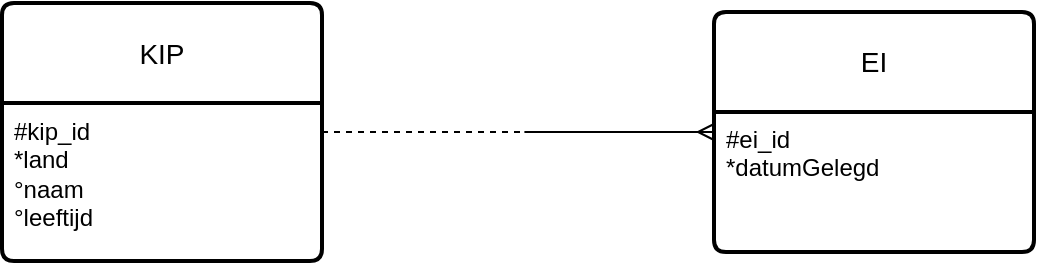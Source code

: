 <mxfile version="21.0.6" type="github">
  <diagram name="Page-1" id="12FBqvZVIyKujBhppzVr">
    <mxGraphModel dx="724" dy="376" grid="0" gridSize="10" guides="1" tooltips="1" connect="1" arrows="1" fold="1" page="1" pageScale="1" pageWidth="827" pageHeight="1169" math="0" shadow="0">
      <root>
        <mxCell id="0" />
        <mxCell id="1" parent="0" />
        <mxCell id="VJBKhlAJXeaNPZMT-unQ-5" style="edgeStyle=orthogonalEdgeStyle;rounded=0;orthogonalLoop=1;jettySize=auto;html=1;endArrow=none;endFill=0;dashed=1;" edge="1" parent="1" source="VJBKhlAJXeaNPZMT-unQ-1">
          <mxGeometry relative="1" as="geometry">
            <mxPoint x="343" y="320" as="targetPoint" />
          </mxGeometry>
        </mxCell>
        <mxCell id="VJBKhlAJXeaNPZMT-unQ-1" value="KIP" style="swimlane;childLayout=stackLayout;horizontal=1;startSize=50;horizontalStack=0;rounded=1;fontSize=14;fontStyle=0;strokeWidth=2;resizeParent=0;resizeLast=1;shadow=0;dashed=0;align=center;arcSize=4;whiteSpace=wrap;html=1;" vertex="1" parent="1">
          <mxGeometry x="82" y="255.5" width="160" height="129" as="geometry" />
        </mxCell>
        <mxCell id="VJBKhlAJXeaNPZMT-unQ-2" value="#kip_id&lt;br&gt;*land&lt;br&gt;°naam&lt;br&gt;°leeftijd&lt;br&gt;" style="align=left;strokeColor=none;fillColor=none;spacingLeft=4;fontSize=12;verticalAlign=top;resizable=0;rotatable=0;part=1;html=1;" vertex="1" parent="VJBKhlAJXeaNPZMT-unQ-1">
          <mxGeometry y="50" width="160" height="79" as="geometry" />
        </mxCell>
        <mxCell id="VJBKhlAJXeaNPZMT-unQ-6" style="edgeStyle=orthogonalEdgeStyle;rounded=0;orthogonalLoop=1;jettySize=auto;html=1;endArrow=none;endFill=0;startArrow=ERmany;startFill=0;" edge="1" parent="1" source="VJBKhlAJXeaNPZMT-unQ-3">
          <mxGeometry relative="1" as="geometry">
            <mxPoint x="343.2" y="320" as="targetPoint" />
          </mxGeometry>
        </mxCell>
        <mxCell id="VJBKhlAJXeaNPZMT-unQ-3" value="EI" style="swimlane;childLayout=stackLayout;horizontal=1;startSize=50;horizontalStack=0;rounded=1;fontSize=14;fontStyle=0;strokeWidth=2;resizeParent=0;resizeLast=1;shadow=0;dashed=0;align=center;arcSize=4;whiteSpace=wrap;html=1;" vertex="1" parent="1">
          <mxGeometry x="438" y="260" width="160" height="120" as="geometry" />
        </mxCell>
        <mxCell id="VJBKhlAJXeaNPZMT-unQ-4" value="#ei_id&lt;br&gt;*datumGelegd" style="align=left;strokeColor=none;fillColor=none;spacingLeft=4;fontSize=12;verticalAlign=top;resizable=0;rotatable=0;part=1;html=1;" vertex="1" parent="VJBKhlAJXeaNPZMT-unQ-3">
          <mxGeometry y="50" width="160" height="70" as="geometry" />
        </mxCell>
      </root>
    </mxGraphModel>
  </diagram>
</mxfile>
